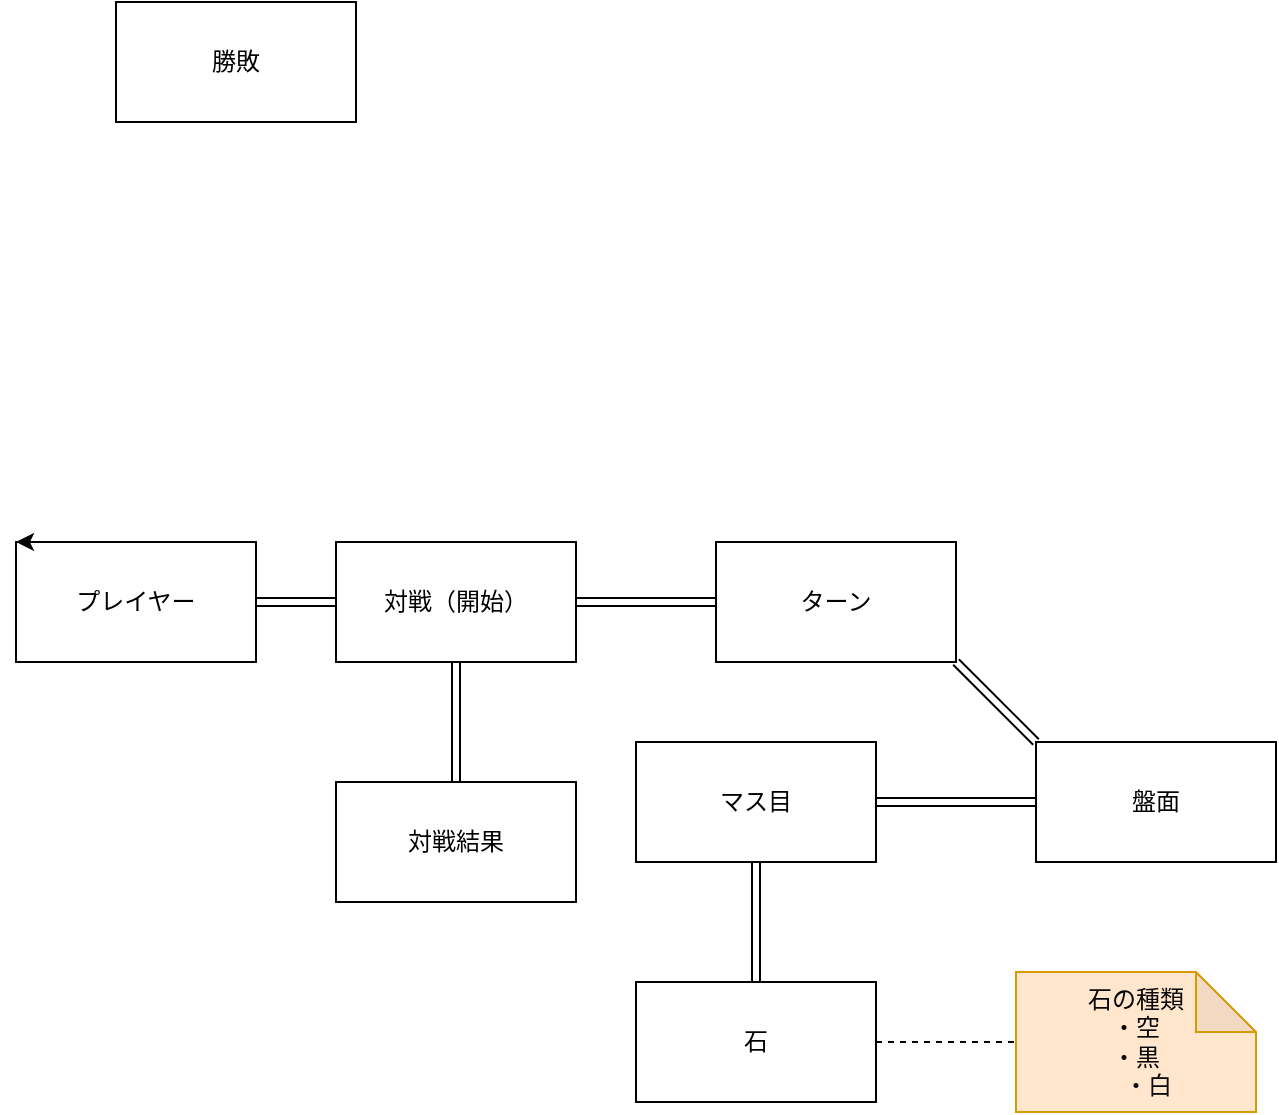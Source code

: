<mxfile>
    <diagram id="qxkvRYxJ__QHDgIa0bnI" name="ページ1">
        <mxGraphModel dx="407" dy="795" grid="1" gridSize="10" guides="1" tooltips="1" connect="1" arrows="1" fold="1" page="1" pageScale="1" pageWidth="827" pageHeight="1169" math="0" shadow="0">
            <root>
                <mxCell id="0"/>
                <mxCell id="1" parent="0"/>
                <mxCell id="2" value="対戦（開始）" style="rounded=0;whiteSpace=wrap;html=1;" vertex="1" parent="1">
                    <mxGeometry x="240" y="420" width="120" height="60" as="geometry"/>
                </mxCell>
                <mxCell id="3" value="盤面" style="rounded=0;whiteSpace=wrap;html=1;" vertex="1" parent="1">
                    <mxGeometry x="590" y="520" width="120" height="60" as="geometry"/>
                </mxCell>
                <mxCell id="5" value="勝敗" style="rounded=0;whiteSpace=wrap;html=1;" vertex="1" parent="1">
                    <mxGeometry x="130" y="150" width="120" height="60" as="geometry"/>
                </mxCell>
                <mxCell id="6" value="プレイヤー" style="rounded=0;whiteSpace=wrap;html=1;" vertex="1" parent="1">
                    <mxGeometry x="80" y="420" width="120" height="60" as="geometry"/>
                </mxCell>
                <mxCell id="7" style="edgeStyle=none;html=1;exitX=0.25;exitY=0;exitDx=0;exitDy=0;entryX=0;entryY=0;entryDx=0;entryDy=0;" edge="1" parent="1" source="6" target="6">
                    <mxGeometry relative="1" as="geometry"/>
                </mxCell>
                <mxCell id="10" value="" style="shape=link;html=1;fontColor=#080808;exitX=1;exitY=0.5;exitDx=0;exitDy=0;entryX=0;entryY=0.5;entryDx=0;entryDy=0;" edge="1" parent="1" source="6" target="2">
                    <mxGeometry width="100" relative="1" as="geometry">
                        <mxPoint x="110" y="340" as="sourcePoint"/>
                        <mxPoint x="210" y="340" as="targetPoint"/>
                    </mxGeometry>
                </mxCell>
                <mxCell id="11" value="" style="shape=link;html=1;fontColor=#080808;exitX=0.5;exitY=0;exitDx=0;exitDy=0;entryX=0.5;entryY=1;entryDx=0;entryDy=0;" edge="1" parent="1" source="12" target="2">
                    <mxGeometry width="100" relative="1" as="geometry">
                        <mxPoint x="240" y="520" as="sourcePoint"/>
                        <mxPoint x="280" y="520" as="targetPoint"/>
                    </mxGeometry>
                </mxCell>
                <mxCell id="12" value="対戦結果" style="rounded=0;whiteSpace=wrap;html=1;" vertex="1" parent="1">
                    <mxGeometry x="240" y="540" width="120" height="60" as="geometry"/>
                </mxCell>
                <mxCell id="13" value="ターン" style="rounded=0;whiteSpace=wrap;html=1;" vertex="1" parent="1">
                    <mxGeometry x="430" y="420" width="120" height="60" as="geometry"/>
                </mxCell>
                <mxCell id="16" value="" style="shape=link;html=1;fontColor=#080808;exitX=1;exitY=0.5;exitDx=0;exitDy=0;entryX=0;entryY=0.5;entryDx=0;entryDy=0;" edge="1" parent="1" source="2" target="13">
                    <mxGeometry width="100" relative="1" as="geometry">
                        <mxPoint x="310" y="550" as="sourcePoint"/>
                        <mxPoint x="440" y="440" as="targetPoint"/>
                    </mxGeometry>
                </mxCell>
                <mxCell id="17" value="" style="shape=link;html=1;fontColor=#080808;exitX=1;exitY=1;exitDx=0;exitDy=0;entryX=0;entryY=0;entryDx=0;entryDy=0;" edge="1" parent="1" source="13" target="3">
                    <mxGeometry width="100" relative="1" as="geometry">
                        <mxPoint x="370" y="460" as="sourcePoint"/>
                        <mxPoint x="590" y="510" as="targetPoint"/>
                    </mxGeometry>
                </mxCell>
                <mxCell id="18" value="マス目" style="rounded=0;whiteSpace=wrap;html=1;" vertex="1" parent="1">
                    <mxGeometry x="390" y="520" width="120" height="60" as="geometry"/>
                </mxCell>
                <mxCell id="19" value="" style="shape=link;html=1;fontColor=#080808;exitX=0;exitY=0.5;exitDx=0;exitDy=0;entryX=1;entryY=0.5;entryDx=0;entryDy=0;" edge="1" parent="1" source="3" target="18">
                    <mxGeometry width="100" relative="1" as="geometry">
                        <mxPoint x="560" y="490" as="sourcePoint"/>
                        <mxPoint x="600.0" y="530" as="targetPoint"/>
                    </mxGeometry>
                </mxCell>
                <mxCell id="20" value="石" style="rounded=0;whiteSpace=wrap;html=1;" vertex="1" parent="1">
                    <mxGeometry x="390" y="640" width="120" height="60" as="geometry"/>
                </mxCell>
                <mxCell id="21" value="" style="shape=link;html=1;fontColor=#080808;exitX=0.5;exitY=1;exitDx=0;exitDy=0;entryX=0.5;entryY=0;entryDx=0;entryDy=0;" edge="1" parent="1" source="18" target="20">
                    <mxGeometry width="100" relative="1" as="geometry">
                        <mxPoint x="600.0" y="560" as="sourcePoint"/>
                        <mxPoint x="520" y="560" as="targetPoint"/>
                    </mxGeometry>
                </mxCell>
                <mxCell id="22" value="&lt;font color=&quot;#080808&quot;&gt;石の種類&lt;br&gt;・空&lt;br&gt;・黒&lt;br&gt;　・白&lt;br&gt;&lt;/font&gt;" style="shape=note;whiteSpace=wrap;html=1;backgroundOutline=1;darkOpacity=0.05;fillColor=#ffe6cc;strokeColor=#d79b00;" vertex="1" parent="1">
                    <mxGeometry x="580" y="635" width="120" height="70" as="geometry"/>
                </mxCell>
                <mxCell id="24" value="" style="endArrow=none;dashed=1;html=1;fontColor=#080808;entryX=0;entryY=0.5;entryDx=0;entryDy=0;entryPerimeter=0;exitX=1;exitY=0.5;exitDx=0;exitDy=0;" edge="1" parent="1" source="20" target="22">
                    <mxGeometry width="50" height="50" relative="1" as="geometry">
                        <mxPoint x="510" y="480" as="sourcePoint"/>
                        <mxPoint x="560" y="430" as="targetPoint"/>
                    </mxGeometry>
                </mxCell>
            </root>
        </mxGraphModel>
    </diagram>
</mxfile>